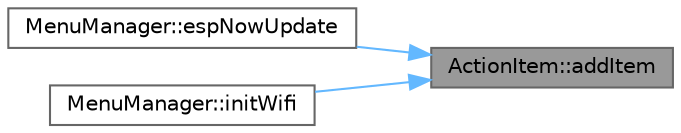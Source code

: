 digraph "ActionItem::addItem"
{
 // LATEX_PDF_SIZE
  bgcolor="transparent";
  edge [fontname=Helvetica,fontsize=10,labelfontname=Helvetica,labelfontsize=10];
  node [fontname=Helvetica,fontsize=10,shape=box,height=0.2,width=0.4];
  rankdir="RL";
  Node1 [id="Node000001",label="ActionItem::addItem",height=0.2,width=0.4,color="gray40", fillcolor="grey60", style="filled", fontcolor="black",tooltip=" "];
  Node1 -> Node2 [id="edge1_Node000001_Node000002",dir="back",color="steelblue1",style="solid",tooltip=" "];
  Node2 [id="Node000002",label="MenuManager::espNowUpdate",height=0.2,width=0.4,color="grey40", fillcolor="white", style="filled",URL="$class_menu_manager.html#a245493a2cd1d70c04081ffaac2ebd8da",tooltip=" "];
  Node1 -> Node3 [id="edge2_Node000001_Node000003",dir="back",color="steelblue1",style="solid",tooltip=" "];
  Node3 [id="Node000003",label="MenuManager::initWifi",height=0.2,width=0.4,color="grey40", fillcolor="white", style="filled",URL="$class_menu_manager.html#aa16ddad4928c8ed4a1db39e41af31b92",tooltip=" "];
}
